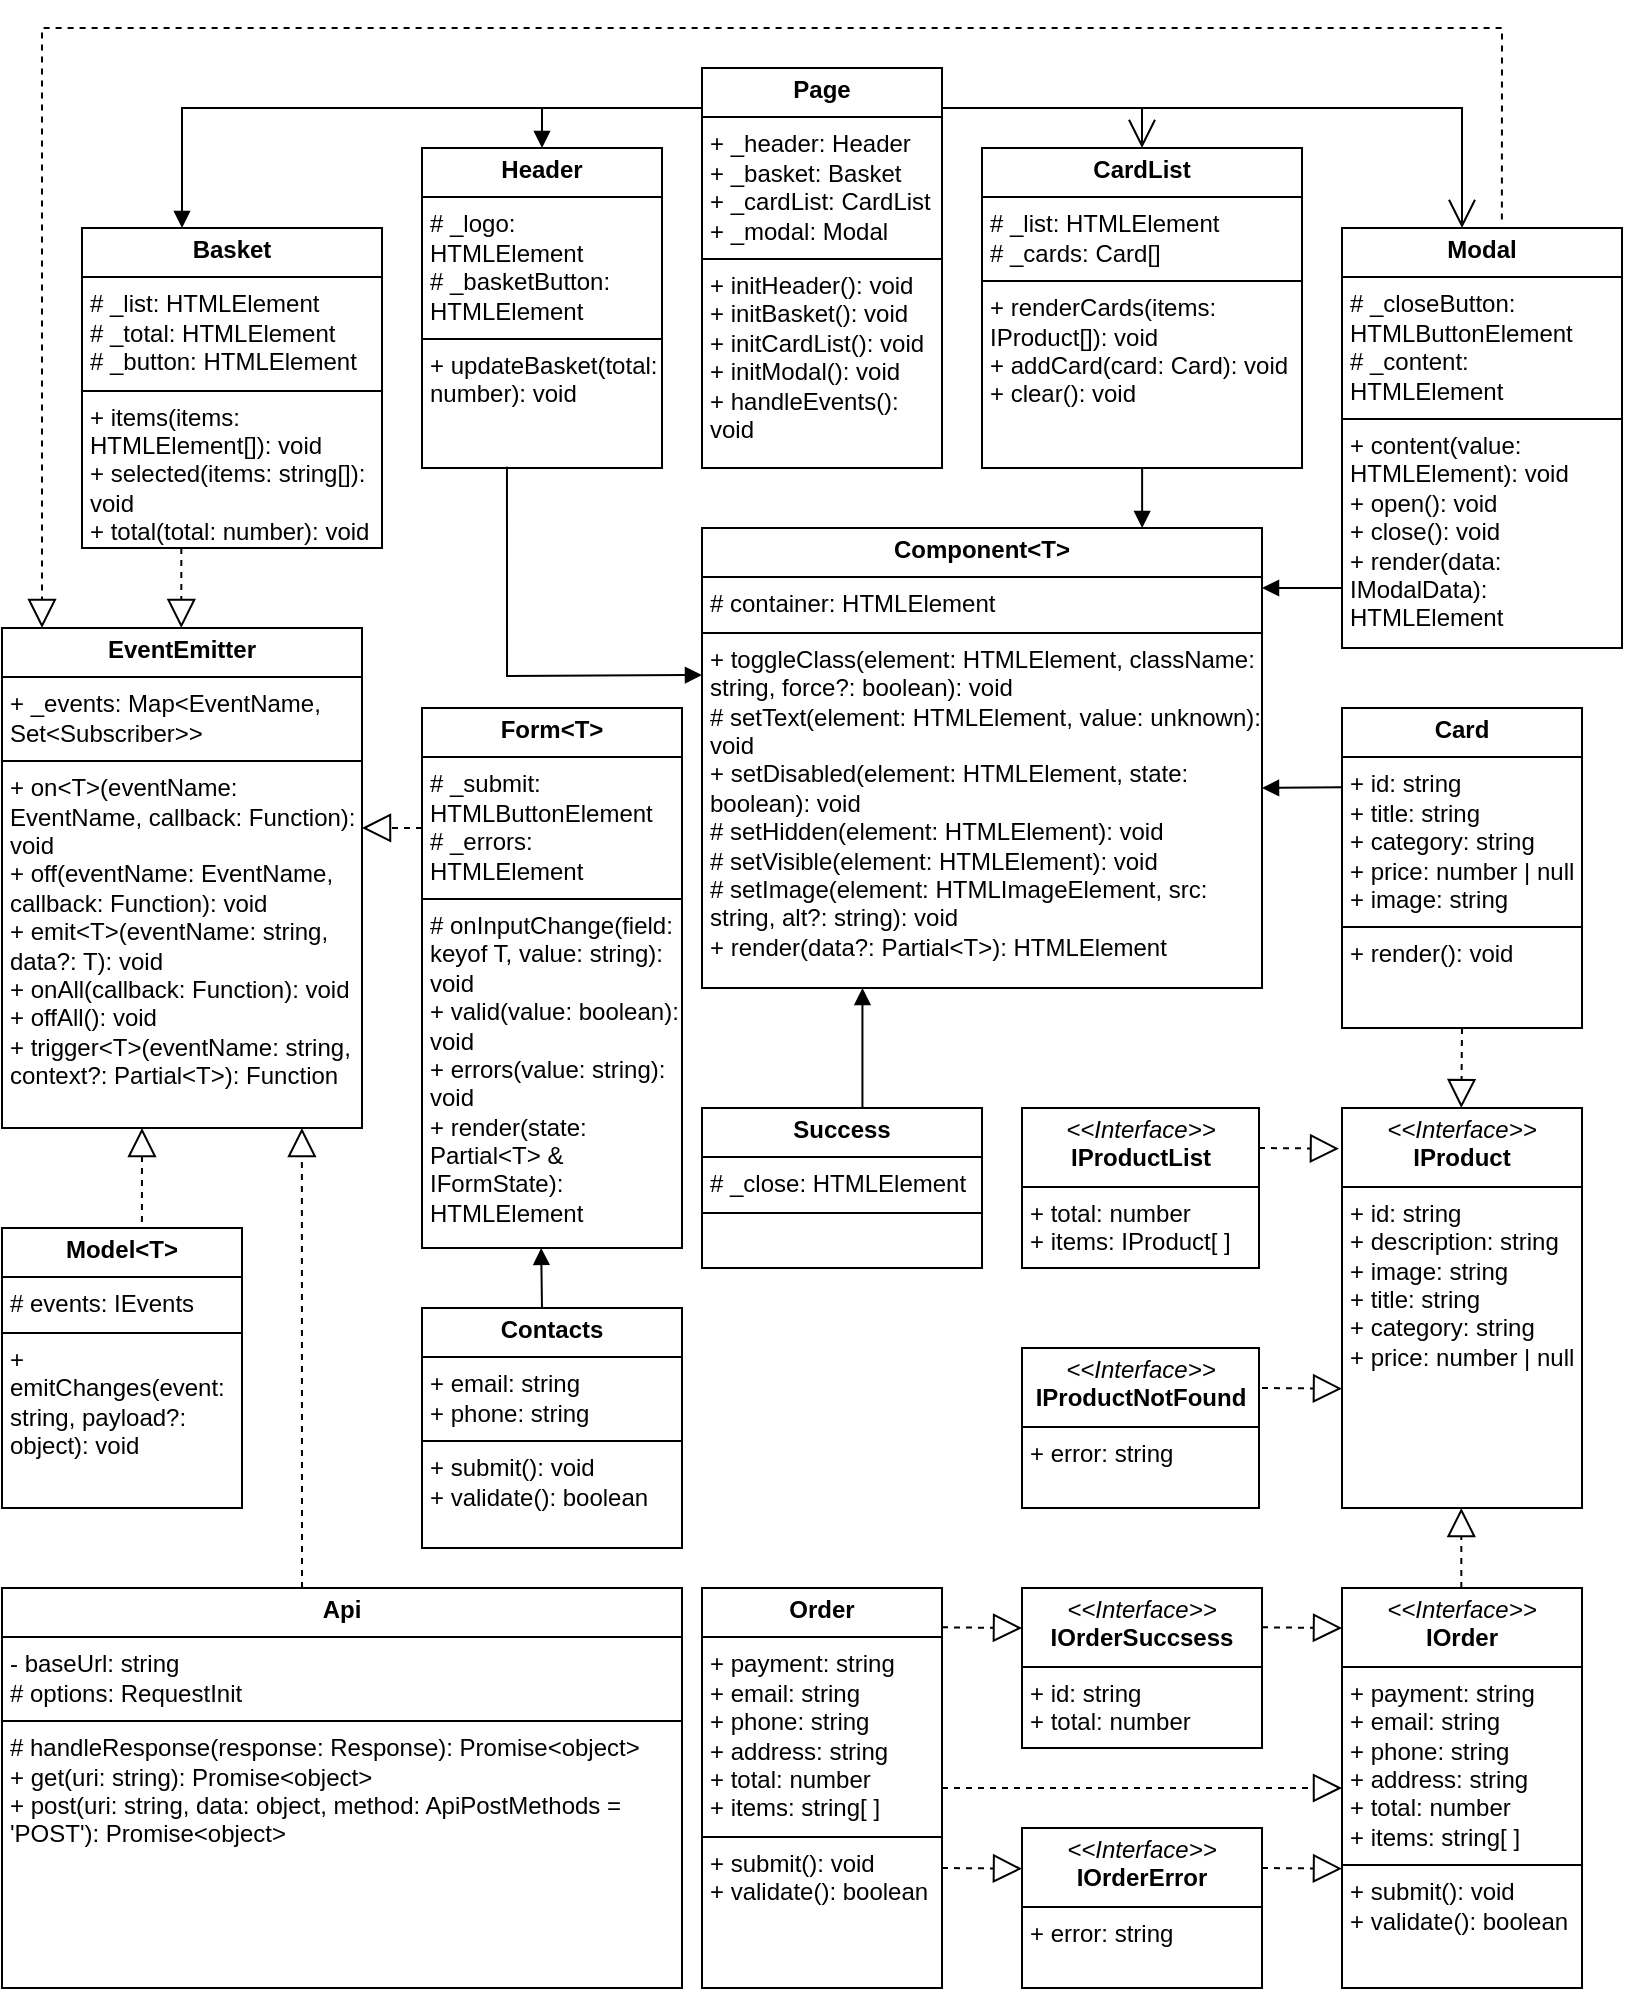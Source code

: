 <mxfile version="26.2.13">
  <diagram name="Страница — 1" id="8ELYjSM23efBE5SugKiQ">
    <mxGraphModel dx="1190" dy="619" grid="1" gridSize="10" guides="1" tooltips="1" connect="1" arrows="1" fold="1" page="1" pageScale="1" pageWidth="827" pageHeight="1169" background="none" math="0" shadow="0">
      <root>
        <mxCell id="0" />
        <mxCell id="1" parent="0" />
        <mxCell id="DF3sH1pVx79z-J8RAaDd-3" value="&lt;p style=&quot;margin:0px;margin-top:4px;text-align:center;&quot;&gt;&lt;i&gt;&amp;lt;&amp;lt;Interface&amp;gt;&amp;gt;&lt;/i&gt;&lt;br&gt;&lt;b&gt;IOrder&lt;/b&gt;&lt;/p&gt;&lt;hr size=&quot;1&quot; style=&quot;border-style:solid;&quot;&gt;&lt;p style=&quot;margin:0px;margin-left:4px;&quot;&gt;+ payment: string&lt;br&gt;+ email: string&lt;/p&gt;&lt;p style=&quot;margin:0px;margin-left:4px;&quot;&gt;+ phone: string&lt;/p&gt;&lt;p style=&quot;margin:0px;margin-left:4px;&quot;&gt;+ address: string&lt;/p&gt;&lt;p style=&quot;margin:0px;margin-left:4px;&quot;&gt;+ total: number&lt;/p&gt;&lt;p style=&quot;margin:0px;margin-left:4px;&quot;&gt;+ items: string[ ]&lt;/p&gt;&lt;hr size=&quot;1&quot; style=&quot;border-style:solid;&quot;&gt;&lt;p style=&quot;margin:0px;margin-left:4px;&quot;&gt;+ submit(): void&lt;br&gt;+ validate(): boolean&lt;/p&gt;" style="verticalAlign=top;align=left;overflow=fill;html=1;whiteSpace=wrap;" parent="1" vertex="1">
          <mxGeometry x="680" y="820" width="120" height="200" as="geometry" />
        </mxCell>
        <mxCell id="DF3sH1pVx79z-J8RAaDd-4" value="&lt;p style=&quot;margin:0px;margin-top:4px;text-align:center;&quot;&gt;&lt;i&gt;&amp;lt;&amp;lt;Interface&amp;gt;&amp;gt;&lt;/i&gt;&lt;br&gt;&lt;b&gt;IOrderSuccsess&lt;/b&gt;&lt;/p&gt;&lt;hr size=&quot;1&quot; style=&quot;border-style:solid;&quot;&gt;&lt;p style=&quot;margin:0px;margin-left:4px;&quot;&gt;+ id: string&lt;br&gt;+ total: number&lt;/p&gt;" style="verticalAlign=top;align=left;overflow=fill;html=1;whiteSpace=wrap;" parent="1" vertex="1">
          <mxGeometry x="520" y="820" width="120" height="80" as="geometry" />
        </mxCell>
        <mxCell id="DF3sH1pVx79z-J8RAaDd-7" value="&lt;p style=&quot;margin:0px;margin-top:4px;text-align:center;&quot;&gt;&lt;i&gt;&amp;lt;&amp;lt;Interface&amp;gt;&amp;gt;&lt;/i&gt;&lt;br&gt;&lt;b&gt;IOrderError&lt;/b&gt;&lt;/p&gt;&lt;hr size=&quot;1&quot; style=&quot;border-style:solid;&quot;&gt;&lt;p style=&quot;margin:0px;margin-left:4px;&quot;&gt;+ error: string&lt;/p&gt;" style="verticalAlign=top;align=left;overflow=fill;html=1;whiteSpace=wrap;" parent="1" vertex="1">
          <mxGeometry x="520" y="940" width="120" height="80" as="geometry" />
        </mxCell>
        <mxCell id="DF3sH1pVx79z-J8RAaDd-9" value="&lt;p style=&quot;margin:0px;margin-top:4px;text-align:center;&quot;&gt;&lt;b&gt;Order&lt;/b&gt;&lt;/p&gt;&lt;hr size=&quot;1&quot; style=&quot;border-style:solid;&quot;&gt;&lt;p style=&quot;margin:0px;margin-left:4px;&quot;&gt;+ payment: string&lt;br&gt;+ email: string&lt;/p&gt;&lt;p style=&quot;margin:0px;margin-left:4px;&quot;&gt;+ phone: string&lt;/p&gt;&lt;p style=&quot;margin:0px;margin-left:4px;&quot;&gt;+ address: string&lt;/p&gt;&lt;p style=&quot;margin:0px;margin-left:4px;&quot;&gt;+ total: number&lt;/p&gt;&lt;p style=&quot;margin:0px;margin-left:4px;&quot;&gt;+ items: string[ ]&lt;/p&gt;&lt;hr size=&quot;1&quot; style=&quot;border-style:solid;&quot;&gt;&lt;p style=&quot;margin:0px;margin-left:4px;&quot;&gt;+ submit(): void&lt;br&gt;+ validate(): boolean&lt;/p&gt;" style="verticalAlign=top;align=left;overflow=fill;html=1;whiteSpace=wrap;" parent="1" vertex="1">
          <mxGeometry x="360" y="820" width="120" height="200" as="geometry" />
        </mxCell>
        <mxCell id="DF3sH1pVx79z-J8RAaDd-11" value="&lt;p style=&quot;margin:0px;margin-top:4px;text-align:center;&quot;&gt;&lt;b&gt;Header&lt;/b&gt;&lt;/p&gt;&lt;hr size=&quot;1&quot; style=&quot;border-style:solid;&quot;&gt;&lt;p style=&quot;margin:0px;margin-left:4px;&quot;&gt;# _logo: HTMLElement&lt;/p&gt;&lt;p style=&quot;margin:0px;margin-left:4px;&quot;&gt;&lt;span style=&quot;background-color: transparent; color: light-dark(rgb(0, 0, 0), rgb(255, 255, 255));&quot;&gt;# _basketButton: HTMLElement&lt;/span&gt;&lt;/p&gt;&lt;hr size=&quot;1&quot; style=&quot;border-style:solid;&quot;&gt;&lt;p style=&quot;margin:0px;margin-left:4px;&quot;&gt;+ updateBasket(total: number): void&lt;/p&gt;" style="verticalAlign=top;align=left;overflow=fill;html=1;whiteSpace=wrap;" parent="1" vertex="1">
          <mxGeometry x="220" y="100" width="120" height="160" as="geometry" />
        </mxCell>
        <mxCell id="DF3sH1pVx79z-J8RAaDd-12" value="&lt;p style=&quot;margin:0px;margin-top:4px;text-align:center;&quot;&gt;&lt;b&gt;Modal&lt;/b&gt;&lt;/p&gt;&lt;hr size=&quot;1&quot; style=&quot;border-style:solid;&quot;&gt;&lt;p style=&quot;margin:0px;margin-left:4px;&quot;&gt;# _closeButton: HTMLButtonElement&lt;/p&gt;&lt;p style=&quot;margin:0px;margin-left:4px;&quot;&gt;# _content: HTMLElement&lt;/p&gt;&lt;hr size=&quot;1&quot; style=&quot;border-style:solid;&quot;&gt;&lt;p style=&quot;margin:0px;margin-left:4px;&quot;&gt;+&amp;nbsp;content(value: HTMLElement): void&lt;/p&gt;&lt;p style=&quot;margin:0px;margin-left:4px;&quot;&gt;+&amp;nbsp;open(): void&lt;/p&gt;&lt;p style=&quot;margin:0px;margin-left:4px;&quot;&gt;+&amp;nbsp;close(): void&lt;/p&gt;&lt;p style=&quot;margin:0px;margin-left:4px;&quot;&gt;+&amp;nbsp;render(data: IModalData): HTMLElement&lt;/p&gt;" style="verticalAlign=top;align=left;overflow=fill;html=1;whiteSpace=wrap;" parent="1" vertex="1">
          <mxGeometry x="680" y="140" width="140" height="210" as="geometry" />
        </mxCell>
        <mxCell id="DF3sH1pVx79z-J8RAaDd-13" value="&lt;p style=&quot;margin:0px;margin-top:4px;text-align:center;&quot;&gt;&lt;b&gt;Card&lt;/b&gt;&lt;/p&gt;&lt;hr size=&quot;1&quot; style=&quot;border-style:solid;&quot;&gt;&lt;p style=&quot;margin:0px;margin-left:4px;&quot;&gt;+ id: string&lt;/p&gt;&lt;p style=&quot;margin:0px;margin-left:4px;&quot;&gt;+ title: string&lt;/p&gt;&lt;p style=&quot;margin:0px;margin-left:4px;&quot;&gt;+ category: string&lt;/p&gt;&lt;p style=&quot;margin:0px;margin-left:4px;&quot;&gt;+ price: number | null&lt;/p&gt;&lt;p style=&quot;margin:0px;margin-left:4px;&quot;&gt;+ image: string&lt;/p&gt;&lt;hr size=&quot;1&quot; style=&quot;border-style:solid;&quot;&gt;&lt;p style=&quot;margin:0px;margin-left:4px;&quot;&gt;+ render(): void&lt;/p&gt;" style="verticalAlign=top;align=left;overflow=fill;html=1;whiteSpace=wrap;" parent="1" vertex="1">
          <mxGeometry x="680" y="380" width="120" height="160" as="geometry" />
        </mxCell>
        <mxCell id="DF3sH1pVx79z-J8RAaDd-14" value="&lt;p style=&quot;margin:0px;margin-top:4px;text-align:center;&quot;&gt;&lt;i&gt;&amp;lt;&amp;lt;Interface&amp;gt;&amp;gt;&lt;/i&gt;&lt;br&gt;&lt;b&gt;IProduct&lt;/b&gt;&lt;/p&gt;&lt;hr size=&quot;1&quot; style=&quot;border-style:solid;&quot;&gt;&lt;p style=&quot;margin:0px;margin-left:4px;&quot;&gt;+ id: string&lt;/p&gt;&lt;p style=&quot;margin:0px;margin-left:4px;&quot;&gt;+ description: string&lt;/p&gt;&lt;p style=&quot;margin:0px;margin-left:4px;&quot;&gt;+ image: string&lt;br&gt;+ title: string&lt;/p&gt;&lt;p style=&quot;margin:0px;margin-left:4px;&quot;&gt;+ category: string&lt;/p&gt;&lt;p style=&quot;margin:0px;margin-left:4px;&quot;&gt;+ price: number | null&lt;/p&gt;&lt;p style=&quot;margin:0px;margin-left:4px;&quot;&gt;&lt;br&gt;&lt;/p&gt;" style="verticalAlign=top;align=left;overflow=fill;html=1;whiteSpace=wrap;" parent="1" vertex="1">
          <mxGeometry x="680" y="580" width="120" height="200" as="geometry" />
        </mxCell>
        <mxCell id="DF3sH1pVx79z-J8RAaDd-15" value="&lt;p style=&quot;margin:0px;margin-top:4px;text-align:center;&quot;&gt;&lt;i&gt;&amp;lt;&amp;lt;Interface&amp;gt;&amp;gt;&lt;/i&gt;&lt;br&gt;&lt;b&gt;IProductList&lt;/b&gt;&lt;/p&gt;&lt;hr size=&quot;1&quot; style=&quot;border-style:solid;&quot;&gt;&lt;p style=&quot;margin:0px;margin-left:4px;&quot;&gt;+ total: number&lt;/p&gt;&lt;p style=&quot;margin:0px;margin-left:4px;&quot;&gt;+ items: IProduct[ ]&lt;/p&gt;&lt;p style=&quot;margin:0px;margin-left:4px;&quot;&gt;&lt;br&gt;&lt;/p&gt;" style="verticalAlign=top;align=left;overflow=fill;html=1;whiteSpace=wrap;" parent="1" vertex="1">
          <mxGeometry x="520" y="580" width="118.5" height="80" as="geometry" />
        </mxCell>
        <mxCell id="DF3sH1pVx79z-J8RAaDd-16" value="&lt;p style=&quot;margin:0px;margin-top:4px;text-align:center;&quot;&gt;&lt;i&gt;&amp;lt;&amp;lt;Interface&amp;gt;&amp;gt;&lt;/i&gt;&lt;br&gt;&lt;b&gt;IProductNotFound&lt;/b&gt;&lt;/p&gt;&lt;hr size=&quot;1&quot; style=&quot;border-style:solid;&quot;&gt;&lt;p style=&quot;margin:0px;margin-left:4px;&quot;&gt;+ error: string&lt;/p&gt;&lt;p style=&quot;margin:0px;margin-left:4px;&quot;&gt;&lt;br&gt;&lt;/p&gt;" style="verticalAlign=top;align=left;overflow=fill;html=1;whiteSpace=wrap;" parent="1" vertex="1">
          <mxGeometry x="520" y="700" width="118.5" height="80" as="geometry" />
        </mxCell>
        <mxCell id="DF3sH1pVx79z-J8RAaDd-29" value="&lt;p style=&quot;margin:0px;margin-top:4px;text-align:center;&quot;&gt;&lt;b&gt;Basket&lt;/b&gt;&lt;/p&gt;&lt;hr size=&quot;1&quot; style=&quot;border-style:solid;&quot;&gt;&lt;p style=&quot;margin:0px;margin-left:4px;&quot;&gt;# _list: HTMLElement&lt;/p&gt;&lt;p style=&quot;margin:0px;margin-left:4px;&quot;&gt;# _total: HTMLElement&lt;/p&gt;&lt;p style=&quot;margin:0px;margin-left:4px;&quot;&gt;# _button: HTMLElement&lt;/p&gt;&lt;hr size=&quot;1&quot; style=&quot;border-style:solid;&quot;&gt;&lt;p style=&quot;margin:0px;margin-left:4px;&quot;&gt;+ items(items: HTMLElement[]): void&lt;/p&gt;&lt;p style=&quot;margin:0px;margin-left:4px;&quot;&gt;+ selected(items: string[]): void&lt;/p&gt;&lt;p style=&quot;margin:0px;margin-left:4px;&quot;&gt;+ total(total: number): void&lt;/p&gt;" style="verticalAlign=top;align=left;overflow=fill;html=1;whiteSpace=wrap;" parent="1" vertex="1">
          <mxGeometry x="50" y="140" width="150" height="160" as="geometry" />
        </mxCell>
        <mxCell id="DF3sH1pVx79z-J8RAaDd-32" value="&lt;p style=&quot;margin:0px;margin-top:4px;text-align:center;&quot;&gt;&lt;b&gt;Contacts&lt;/b&gt;&lt;/p&gt;&lt;hr size=&quot;1&quot; style=&quot;border-style:solid;&quot;&gt;&lt;p style=&quot;margin:0px;margin-left:4px;&quot;&gt;+ email: string&lt;/p&gt;&lt;p style=&quot;margin:0px;margin-left:4px;&quot;&gt;+ phone: string&lt;/p&gt;&lt;hr size=&quot;1&quot; style=&quot;border-style:solid;&quot;&gt;&lt;p style=&quot;margin:0px;margin-left:4px;&quot;&gt;+ submit(): void&lt;/p&gt;&lt;p style=&quot;margin:0px;margin-left:4px;&quot;&gt;+ validate(): boolean&lt;/p&gt;" style="verticalAlign=top;align=left;overflow=fill;html=1;whiteSpace=wrap;" parent="1" vertex="1">
          <mxGeometry x="220" y="680" width="130" height="120" as="geometry" />
        </mxCell>
        <mxCell id="iD2y3B9UMT0b5Gcwk2bN-7" value="&lt;p style=&quot;margin:0px;margin-top:4px;text-align:center;&quot;&gt;&lt;b&gt;CardList&lt;/b&gt;&lt;/p&gt;&lt;hr size=&quot;1&quot; style=&quot;border-style:solid;&quot;&gt;&lt;p style=&quot;margin:0px;margin-left:4px;&quot;&gt;# _list: HTMLElement&lt;/p&gt;&lt;p style=&quot;margin:0px;margin-left:4px;&quot;&gt;# _cards: Card[]&amp;nbsp;&lt;/p&gt;&lt;hr size=&quot;1&quot; style=&quot;border-style:solid;&quot;&gt;&lt;p style=&quot;margin:0px;margin-left:4px;&quot;&gt;+ renderCards(items: IProduct[]): void&lt;/p&gt;&lt;p style=&quot;margin:0px;margin-left:4px;&quot;&gt;&lt;span style=&quot;background-color: transparent; color: light-dark(rgb(0, 0, 0), rgb(255, 255, 255));&quot;&gt;+ addCard(card: Card): void&lt;/span&gt;&lt;/p&gt;&lt;p style=&quot;margin:0px;margin-left:4px;&quot;&gt;&lt;span style=&quot;background-color: transparent; color: light-dark(rgb(0, 0, 0), rgb(255, 255, 255));&quot;&gt;+ clear(): void&amp;nbsp;&lt;/span&gt;&lt;/p&gt;" style="verticalAlign=top;align=left;overflow=fill;html=1;whiteSpace=wrap;" parent="1" vertex="1">
          <mxGeometry x="500" y="100" width="160" height="160" as="geometry" />
        </mxCell>
        <mxCell id="iD2y3B9UMT0b5Gcwk2bN-8" value="&lt;p style=&quot;margin:0px;margin-top:4px;text-align:center;&quot;&gt;&lt;b&gt;Page&lt;/b&gt;&lt;/p&gt;&lt;hr size=&quot;1&quot; style=&quot;border-style:solid;&quot;&gt;&lt;p style=&quot;margin:0px;margin-left:4px;&quot;&gt;+ _header: Header&lt;/p&gt;&lt;p style=&quot;margin:0px;margin-left:4px;&quot;&gt;+ _basket: Basket&lt;/p&gt;&lt;p style=&quot;margin:0px;margin-left:4px;&quot;&gt;+ _cardList: CardList&amp;nbsp;&lt;/p&gt;&lt;p style=&quot;margin:0px;margin-left:4px;&quot;&gt;+ _modal: Modal&lt;/p&gt;&lt;hr size=&quot;1&quot; style=&quot;border-style:solid;&quot;&gt;&lt;p style=&quot;margin:0px;margin-left:4px;&quot;&gt;+ initHeader(): void&lt;/p&gt;&lt;p style=&quot;margin:0px;margin-left:4px;&quot;&gt;+ initBasket(): void&lt;/p&gt;&lt;p style=&quot;margin:0px;margin-left:4px;&quot;&gt;+ initCardList(): void&lt;/p&gt;&lt;p style=&quot;margin:0px;margin-left:4px;&quot;&gt;+ initModal(): void&lt;/p&gt;&lt;p style=&quot;margin:0px;margin-left:4px;&quot;&gt;+ handleEvents(): void&lt;/p&gt;" style="verticalAlign=top;align=left;overflow=fill;html=1;whiteSpace=wrap;" parent="1" vertex="1">
          <mxGeometry x="360" y="60" width="120" height="200" as="geometry" />
        </mxCell>
        <mxCell id="iD2y3B9UMT0b5Gcwk2bN-9" value="&lt;p style=&quot;margin:0px;margin-top:4px;text-align:center;&quot;&gt;&lt;b&gt;EventEmitter&lt;/b&gt;&lt;/p&gt;&lt;hr size=&quot;1&quot; style=&quot;border-style:solid;&quot;&gt;&lt;p style=&quot;margin:0px;margin-left:4px;&quot;&gt;+&amp;nbsp;_events: Map&amp;lt;EventName, Set&amp;lt;Subscriber&amp;gt;&amp;gt;&lt;/p&gt;&lt;hr size=&quot;1&quot; style=&quot;border-style:solid;&quot;&gt;&lt;p style=&quot;margin:0px;margin-left:4px;&quot;&gt;+ on&amp;lt;T&amp;gt;(eventName: EventName, callback: Function): void&lt;/p&gt;&lt;p style=&quot;margin:0px;margin-left:4px;&quot;&gt;&lt;span style=&quot;background-color: transparent; color: light-dark(rgb(0, 0, 0), rgb(255, 255, 255));&quot;&gt;+ off(eventName: EventName, callback: Function): void&lt;/span&gt;&lt;/p&gt;&lt;p style=&quot;margin:0px;margin-left:4px;&quot;&gt;&lt;span style=&quot;background-color: transparent; color: light-dark(rgb(0, 0, 0), rgb(255, 255, 255));&quot;&gt;+ emit&amp;lt;T&amp;gt;(eventName: string, data?: T): void&lt;/span&gt;&lt;/p&gt;&lt;p style=&quot;margin:0px;margin-left:4px;&quot;&gt;&lt;span style=&quot;background-color: transparent; color: light-dark(rgb(0, 0, 0), rgb(255, 255, 255));&quot;&gt;+&amp;nbsp;&lt;/span&gt;&lt;span style=&quot;background-color: transparent; color: light-dark(rgb(0, 0, 0), rgb(255, 255, 255));&quot;&gt;onAll(callback: Function): void&lt;/span&gt;&lt;/p&gt;&lt;p style=&quot;margin:0px;margin-left:4px;&quot;&gt;&lt;span style=&quot;background-color: transparent; color: light-dark(rgb(0, 0, 0), rgb(255, 255, 255));&quot;&gt;+ offAll(): void&lt;/span&gt;&lt;/p&gt;&lt;p style=&quot;margin:0px;margin-left:4px;&quot;&gt;&lt;span style=&quot;background-color: transparent; color: light-dark(rgb(0, 0, 0), rgb(255, 255, 255));&quot;&gt;+ trigger&amp;lt;T&amp;gt;(eventName: string, context?: Partial&amp;lt;T&amp;gt;): Function&lt;/span&gt;&lt;/p&gt;" style="verticalAlign=top;align=left;overflow=fill;html=1;whiteSpace=wrap;" parent="1" vertex="1">
          <mxGeometry x="10" y="340" width="180" height="250" as="geometry" />
        </mxCell>
        <mxCell id="iD2y3B9UMT0b5Gcwk2bN-10" value="&lt;p style=&quot;margin:0px;margin-top:4px;text-align:center;&quot;&gt;&lt;b&gt;Form&amp;lt;T&amp;gt;&lt;/b&gt;&lt;/p&gt;&lt;hr size=&quot;1&quot; style=&quot;border-style:solid;&quot;&gt;&lt;p style=&quot;margin:0px;margin-left:4px;&quot;&gt;# _submit: HTMLButtonElement&lt;/p&gt;&lt;p style=&quot;margin:0px;margin-left:4px;&quot;&gt;# _errors: HTMLElement&lt;/p&gt;&lt;hr size=&quot;1&quot; style=&quot;border-style:solid;&quot;&gt;&lt;p style=&quot;margin:0px;margin-left:4px;&quot;&gt;# onInputChange(field: keyof T, value: string): void&lt;/p&gt;&lt;p style=&quot;margin:0px;margin-left:4px;&quot;&gt;&lt;span style=&quot;background-color: transparent; color: light-dark(rgb(0, 0, 0), rgb(255, 255, 255));&quot;&gt;+ valid(value: boolean): void&lt;/span&gt;&lt;/p&gt;&lt;p style=&quot;margin:0px;margin-left:4px;&quot;&gt;&lt;span style=&quot;background-color: transparent; color: light-dark(rgb(0, 0, 0), rgb(255, 255, 255));&quot;&gt;+ errors(value: string): void&lt;/span&gt;&lt;/p&gt;&lt;p style=&quot;margin:0px;margin-left:4px;&quot;&gt;&lt;span style=&quot;background-color: transparent; color: light-dark(rgb(0, 0, 0), rgb(255, 255, 255));&quot;&gt;+ render(state: Partial&amp;lt;T&amp;gt; &amp;amp; IFormState): HTMLElement&lt;/span&gt;&lt;/p&gt;" style="verticalAlign=top;align=left;overflow=fill;html=1;whiteSpace=wrap;" parent="1" vertex="1">
          <mxGeometry x="220" y="380" width="130" height="270" as="geometry" />
        </mxCell>
        <mxCell id="iD2y3B9UMT0b5Gcwk2bN-11" value="&lt;p style=&quot;margin:0px;margin-top:4px;text-align:center;&quot;&gt;&lt;b&gt;Component&amp;lt;T&amp;gt;&lt;/b&gt;&lt;/p&gt;&lt;hr size=&quot;1&quot; style=&quot;border-style:solid;&quot;&gt;&lt;p style=&quot;margin:0px;margin-left:4px;&quot;&gt;#&amp;nbsp;container: HTMLElement&lt;/p&gt;&lt;hr size=&quot;1&quot; style=&quot;border-style:solid;&quot;&gt;&lt;p style=&quot;margin:0px;margin-left:4px;&quot;&gt;+ toggleClass(element: HTMLElement, className: string, force?: boolean): void&lt;/p&gt;&lt;p style=&quot;margin:0px;margin-left:4px;&quot;&gt;&lt;span style=&quot;background-color: transparent; color: light-dark(rgb(0, 0, 0), rgb(255, 255, 255));&quot;&gt;# setText(element: HTMLElement, value: unknown): void&lt;/span&gt;&lt;/p&gt;&lt;p style=&quot;margin:0px;margin-left:4px;&quot;&gt;&lt;span style=&quot;background-color: transparent; color: light-dark(rgb(0, 0, 0), rgb(255, 255, 255));&quot;&gt;+ setDisabled(element: HTMLElement, state: boolean): void&lt;/span&gt;&lt;/p&gt;&lt;p style=&quot;margin:0px;margin-left:4px;&quot;&gt;&lt;span style=&quot;background-color: transparent; color: light-dark(rgb(0, 0, 0), rgb(255, 255, 255));&quot;&gt;# setHidden(element: HTMLElement): void&lt;/span&gt;&lt;/p&gt;&lt;p style=&quot;margin:0px;margin-left:4px;&quot;&gt;&lt;span style=&quot;background-color: transparent; color: light-dark(rgb(0, 0, 0), rgb(255, 255, 255));&quot;&gt;# setVisible(element: HTMLElement): void&amp;nbsp;&lt;/span&gt;&lt;/p&gt;&lt;p style=&quot;margin:0px;margin-left:4px;&quot;&gt;&lt;span style=&quot;background-color: transparent; color: light-dark(rgb(0, 0, 0), rgb(255, 255, 255));&quot;&gt;# setImage(element: HTMLImageElement, src: string, alt?: string): void&lt;/span&gt;&lt;/p&gt;&lt;p style=&quot;margin:0px;margin-left:4px;&quot;&gt;&lt;span style=&quot;background-color: transparent; color: light-dark(rgb(0, 0, 0), rgb(255, 255, 255));&quot;&gt;+&amp;nbsp;&lt;/span&gt;&lt;span style=&quot;background-color: transparent; color: light-dark(rgb(0, 0, 0), rgb(255, 255, 255));&quot;&gt;render(data?: Partial&amp;lt;T&amp;gt;): HTMLElement&lt;/span&gt;&lt;/p&gt;" style="verticalAlign=top;align=left;overflow=fill;html=1;whiteSpace=wrap;" parent="1" vertex="1">
          <mxGeometry x="360" y="290" width="280" height="230" as="geometry" />
        </mxCell>
        <mxCell id="iD2y3B9UMT0b5Gcwk2bN-12" value="&lt;p style=&quot;margin:0px;margin-top:4px;text-align:center;&quot;&gt;&lt;b&gt;Api&lt;/b&gt;&lt;/p&gt;&lt;hr size=&quot;1&quot; style=&quot;border-style:solid;&quot;&gt;&lt;p style=&quot;margin:0px;margin-left:4px;&quot;&gt;- baseUrl: string&lt;/p&gt;&lt;p style=&quot;margin:0px;margin-left:4px;&quot;&gt;# options: RequestInit&lt;/p&gt;&lt;hr size=&quot;1&quot; style=&quot;border-style:solid;&quot;&gt;&lt;p style=&quot;margin:0px;margin-left:4px;&quot;&gt;# handleResponse(response: Response): Promise&amp;lt;object&amp;gt;&lt;/p&gt;&lt;p style=&quot;margin:0px;margin-left:4px;&quot;&gt;&lt;span style=&quot;background-color: transparent; color: light-dark(rgb(0, 0, 0), rgb(255, 255, 255));&quot;&gt;+ get(uri: string): Promise&amp;lt;object&amp;gt;&lt;/span&gt;&lt;/p&gt;&lt;p style=&quot;margin:0px;margin-left:4px;&quot;&gt;&lt;span style=&quot;background-color: transparent; color: light-dark(rgb(0, 0, 0), rgb(255, 255, 255));&quot;&gt;+ post(uri: string, data: object, method: ApiPostMethods = &#39;POST&#39;): Promise&amp;lt;object&amp;gt;&lt;/span&gt;&lt;/p&gt;" style="verticalAlign=top;align=left;overflow=fill;html=1;whiteSpace=wrap;" parent="1" vertex="1">
          <mxGeometry x="10" y="820" width="340" height="200" as="geometry" />
        </mxCell>
        <mxCell id="iD2y3B9UMT0b5Gcwk2bN-13" value="&lt;p style=&quot;margin:0px;margin-top:4px;text-align:center;&quot;&gt;&lt;b&gt;Model&amp;lt;T&amp;gt;&lt;/b&gt;&lt;/p&gt;&lt;hr size=&quot;1&quot; style=&quot;border-style:solid;&quot;&gt;&lt;p style=&quot;margin:0px;margin-left:4px;&quot;&gt;# events: IEvents&lt;/p&gt;&lt;hr size=&quot;1&quot; style=&quot;border-style:solid;&quot;&gt;&lt;p style=&quot;margin:0px;margin-left:4px;&quot;&gt;+ emitChanges(event: string, payload?: object): void&lt;/p&gt;" style="verticalAlign=top;align=left;overflow=fill;html=1;whiteSpace=wrap;" parent="1" vertex="1">
          <mxGeometry x="10" y="640" width="120" height="140" as="geometry" />
        </mxCell>
        <mxCell id="iD2y3B9UMT0b5Gcwk2bN-14" value="&lt;p style=&quot;margin:0px;margin-top:4px;text-align:center;&quot;&gt;&lt;b&gt;Success&lt;/b&gt;&lt;/p&gt;&lt;hr size=&quot;1&quot; style=&quot;border-style:solid;&quot;&gt;&lt;p style=&quot;margin:0px;margin-left:4px;&quot;&gt;# _close: HTMLElement&lt;/p&gt;&lt;hr size=&quot;1&quot; style=&quot;border-style:solid;&quot;&gt;&lt;p style=&quot;margin:0px;margin-left:4px;&quot;&gt;&lt;br&gt;&lt;/p&gt;" style="verticalAlign=top;align=left;overflow=fill;html=1;whiteSpace=wrap;" parent="1" vertex="1">
          <mxGeometry x="360" y="580" width="140" height="80" as="geometry" />
        </mxCell>
        <mxCell id="gwSL_zxBeRR8-fdfrce5-1" value="" style="endArrow=open;endFill=1;endSize=12;html=1;rounded=0;entryX=0.5;entryY=0;entryDx=0;entryDy=0;" edge="1" parent="1" target="iD2y3B9UMT0b5Gcwk2bN-7">
          <mxGeometry width="160" relative="1" as="geometry">
            <mxPoint x="480" y="80" as="sourcePoint" />
            <mxPoint x="640" y="120" as="targetPoint" />
            <Array as="points">
              <mxPoint x="580" y="80" />
            </Array>
          </mxGeometry>
        </mxCell>
        <mxCell id="gwSL_zxBeRR8-fdfrce5-2" value="" style="endArrow=open;endFill=1;endSize=12;html=1;rounded=0;" edge="1" parent="1">
          <mxGeometry width="160" relative="1" as="geometry">
            <mxPoint x="580" y="80" as="sourcePoint" />
            <mxPoint x="740" y="140" as="targetPoint" />
            <Array as="points">
              <mxPoint x="740" y="80" />
            </Array>
          </mxGeometry>
        </mxCell>
        <mxCell id="gwSL_zxBeRR8-fdfrce5-6" value="" style="html=1;verticalAlign=bottom;endArrow=block;curved=0;rounded=0;entryX=-0.021;entryY=0.147;entryDx=0;entryDy=0;entryPerimeter=0;exitX=0.354;exitY=0.996;exitDx=0;exitDy=0;exitPerimeter=0;" edge="1" parent="1" source="DF3sH1pVx79z-J8RAaDd-11">
          <mxGeometry width="80" relative="1" as="geometry">
            <mxPoint x="262.52" y="300" as="sourcePoint" />
            <mxPoint x="360.0" y="363.52" as="targetPoint" />
            <Array as="points">
              <mxPoint x="262.52" y="364" />
            </Array>
          </mxGeometry>
        </mxCell>
        <mxCell id="gwSL_zxBeRR8-fdfrce5-9" value="" style="html=1;verticalAlign=bottom;endArrow=block;curved=0;rounded=0;" edge="1" parent="1">
          <mxGeometry width="80" relative="1" as="geometry">
            <mxPoint x="680" y="419.66" as="sourcePoint" />
            <mxPoint x="640" y="420" as="targetPoint" />
          </mxGeometry>
        </mxCell>
        <mxCell id="gwSL_zxBeRR8-fdfrce5-10" value="" style="endArrow=block;dashed=1;endFill=0;endSize=12;html=1;rounded=0;" edge="1" parent="1">
          <mxGeometry width="160" relative="1" as="geometry">
            <mxPoint x="740" y="540" as="sourcePoint" />
            <mxPoint x="739.66" y="580" as="targetPoint" />
          </mxGeometry>
        </mxCell>
        <mxCell id="gwSL_zxBeRR8-fdfrce5-11" value="" style="endArrow=block;dashed=1;endFill=0;endSize=12;html=1;rounded=0;" edge="1" parent="1">
          <mxGeometry width="160" relative="1" as="geometry">
            <mxPoint x="638.5" y="600" as="sourcePoint" />
            <mxPoint x="678.5" y="600.34" as="targetPoint" />
          </mxGeometry>
        </mxCell>
        <mxCell id="gwSL_zxBeRR8-fdfrce5-12" value="" style="endArrow=block;dashed=1;endFill=0;endSize=12;html=1;rounded=0;" edge="1" parent="1">
          <mxGeometry width="160" relative="1" as="geometry">
            <mxPoint x="640" y="720" as="sourcePoint" />
            <mxPoint x="680" y="720.34" as="targetPoint" />
          </mxGeometry>
        </mxCell>
        <mxCell id="gwSL_zxBeRR8-fdfrce5-13" value="" style="endArrow=block;dashed=1;endFill=0;endSize=12;html=1;rounded=0;" edge="1" parent="1">
          <mxGeometry width="160" relative="1" as="geometry">
            <mxPoint x="739.66" y="820" as="sourcePoint" />
            <mxPoint x="739.66" y="780" as="targetPoint" />
          </mxGeometry>
        </mxCell>
        <mxCell id="gwSL_zxBeRR8-fdfrce5-15" value="" style="endArrow=block;dashed=1;endFill=0;endSize=12;html=1;rounded=0;" edge="1" parent="1">
          <mxGeometry width="160" relative="1" as="geometry">
            <mxPoint x="640" y="839.66" as="sourcePoint" />
            <mxPoint x="680" y="840" as="targetPoint" />
          </mxGeometry>
        </mxCell>
        <mxCell id="gwSL_zxBeRR8-fdfrce5-16" value="" style="endArrow=block;dashed=1;endFill=0;endSize=12;html=1;rounded=0;" edge="1" parent="1">
          <mxGeometry width="160" relative="1" as="geometry">
            <mxPoint x="640" y="960" as="sourcePoint" />
            <mxPoint x="680" y="960.34" as="targetPoint" />
          </mxGeometry>
        </mxCell>
        <mxCell id="gwSL_zxBeRR8-fdfrce5-17" value="" style="endArrow=block;dashed=1;endFill=0;endSize=12;html=1;rounded=0;" edge="1" parent="1">
          <mxGeometry width="160" relative="1" as="geometry">
            <mxPoint x="480" y="839.66" as="sourcePoint" />
            <mxPoint x="520" y="840" as="targetPoint" />
          </mxGeometry>
        </mxCell>
        <mxCell id="gwSL_zxBeRR8-fdfrce5-18" value="" style="endArrow=block;dashed=1;endFill=0;endSize=12;html=1;rounded=0;" edge="1" parent="1">
          <mxGeometry width="160" relative="1" as="geometry">
            <mxPoint x="480" y="960" as="sourcePoint" />
            <mxPoint x="520" y="960.34" as="targetPoint" />
          </mxGeometry>
        </mxCell>
        <mxCell id="gwSL_zxBeRR8-fdfrce5-19" value="" style="endArrow=block;dashed=1;endFill=0;endSize=12;html=1;rounded=0;" edge="1" parent="1" target="DF3sH1pVx79z-J8RAaDd-3">
          <mxGeometry width="160" relative="1" as="geometry">
            <mxPoint x="480" y="920" as="sourcePoint" />
            <mxPoint x="520" y="920.34" as="targetPoint" />
          </mxGeometry>
        </mxCell>
        <mxCell id="gwSL_zxBeRR8-fdfrce5-22" value="" style="html=1;verticalAlign=bottom;endArrow=block;curved=0;rounded=0;" edge="1" parent="1">
          <mxGeometry width="80" relative="1" as="geometry">
            <mxPoint x="280" y="680" as="sourcePoint" />
            <mxPoint x="279.58" y="650" as="targetPoint" />
          </mxGeometry>
        </mxCell>
        <mxCell id="gwSL_zxBeRR8-fdfrce5-24" value="" style="html=1;verticalAlign=bottom;endArrow=block;curved=0;rounded=0;entryX=0.208;entryY=1.004;entryDx=0;entryDy=0;entryPerimeter=0;exitX=0.573;exitY=0;exitDx=0;exitDy=0;exitPerimeter=0;" edge="1" parent="1" source="iD2y3B9UMT0b5Gcwk2bN-14">
          <mxGeometry width="80" relative="1" as="geometry">
            <mxPoint x="440" y="559.08" as="sourcePoint" />
            <mxPoint x="440.24" y="520.0" as="targetPoint" />
          </mxGeometry>
        </mxCell>
        <mxCell id="gwSL_zxBeRR8-fdfrce5-25" value="" style="html=1;verticalAlign=bottom;endArrow=block;curved=0;rounded=0;" edge="1" parent="1">
          <mxGeometry width="80" relative="1" as="geometry">
            <mxPoint x="360" y="80" as="sourcePoint" />
            <mxPoint x="100" y="140" as="targetPoint" />
            <Array as="points">
              <mxPoint x="100" y="80" />
            </Array>
          </mxGeometry>
        </mxCell>
        <mxCell id="gwSL_zxBeRR8-fdfrce5-27" value="" style="html=1;verticalAlign=bottom;endArrow=block;curved=0;rounded=0;" edge="1" parent="1" target="DF3sH1pVx79z-J8RAaDd-11">
          <mxGeometry width="80" relative="1" as="geometry">
            <mxPoint x="280" y="80" as="sourcePoint" />
            <mxPoint x="260" y="140" as="targetPoint" />
          </mxGeometry>
        </mxCell>
        <mxCell id="gwSL_zxBeRR8-fdfrce5-28" value="" style="endArrow=block;dashed=1;endFill=0;endSize=12;html=1;rounded=0;" edge="1" parent="1">
          <mxGeometry width="160" relative="1" as="geometry">
            <mxPoint x="99.66" y="300" as="sourcePoint" />
            <mxPoint x="99.66" y="340" as="targetPoint" />
          </mxGeometry>
        </mxCell>
        <mxCell id="gwSL_zxBeRR8-fdfrce5-29" value="" style="endArrow=block;dashed=1;endFill=0;endSize=12;html=1;rounded=0;exitX=0.571;exitY=-0.02;exitDx=0;exitDy=0;exitPerimeter=0;" edge="1" parent="1" source="DF3sH1pVx79z-J8RAaDd-12">
          <mxGeometry width="160" relative="1" as="geometry">
            <mxPoint x="340" y="299.31" as="sourcePoint" />
            <mxPoint x="30" y="340" as="targetPoint" />
            <Array as="points">
              <mxPoint x="760" y="40" />
              <mxPoint x="30" y="40" />
            </Array>
          </mxGeometry>
        </mxCell>
        <mxCell id="gwSL_zxBeRR8-fdfrce5-30" value="" style="endArrow=block;dashed=1;endFill=0;endSize=12;html=1;rounded=0;exitX=0;exitY=0.222;exitDx=0;exitDy=0;exitPerimeter=0;" edge="1" parent="1" source="iD2y3B9UMT0b5Gcwk2bN-10">
          <mxGeometry width="160" relative="1" as="geometry">
            <mxPoint x="99.58" y="540" as="sourcePoint" />
            <mxPoint x="190" y="440" as="targetPoint" />
          </mxGeometry>
        </mxCell>
        <mxCell id="gwSL_zxBeRR8-fdfrce5-34" value="" style="html=1;verticalAlign=bottom;endArrow=block;curved=0;rounded=0;" edge="1" parent="1">
          <mxGeometry width="80" relative="1" as="geometry">
            <mxPoint x="680" y="320" as="sourcePoint" />
            <mxPoint x="640" y="320" as="targetPoint" />
            <Array as="points">
              <mxPoint x="660" y="320" />
            </Array>
          </mxGeometry>
        </mxCell>
        <mxCell id="gwSL_zxBeRR8-fdfrce5-35" value="" style="html=1;verticalAlign=bottom;endArrow=block;curved=0;rounded=0;entryX=0.786;entryY=0;entryDx=0;entryDy=0;entryPerimeter=0;" edge="1" parent="1" source="iD2y3B9UMT0b5Gcwk2bN-7" target="iD2y3B9UMT0b5Gcwk2bN-11">
          <mxGeometry width="80" relative="1" as="geometry">
            <mxPoint x="360" y="260" as="sourcePoint" />
            <mxPoint x="550" y="290" as="targetPoint" />
          </mxGeometry>
        </mxCell>
        <mxCell id="gwSL_zxBeRR8-fdfrce5-37" value="" style="endArrow=block;dashed=1;endFill=0;endSize=12;html=1;rounded=0;entryX=0.833;entryY=1;entryDx=0;entryDy=0;entryPerimeter=0;" edge="1" parent="1" target="iD2y3B9UMT0b5Gcwk2bN-9">
          <mxGeometry width="160" relative="1" as="geometry">
            <mxPoint x="160" y="820" as="sourcePoint" />
            <mxPoint x="450" y="600" as="targetPoint" />
          </mxGeometry>
        </mxCell>
        <mxCell id="gwSL_zxBeRR8-fdfrce5-38" value="" style="endArrow=block;dashed=1;endFill=0;endSize=12;html=1;rounded=0;exitX=0.583;exitY=-0.021;exitDx=0;exitDy=0;exitPerimeter=0;" edge="1" parent="1" source="iD2y3B9UMT0b5Gcwk2bN-13">
          <mxGeometry width="160" relative="1" as="geometry">
            <mxPoint x="290" y="600" as="sourcePoint" />
            <mxPoint x="80" y="590" as="targetPoint" />
          </mxGeometry>
        </mxCell>
      </root>
    </mxGraphModel>
  </diagram>
</mxfile>
